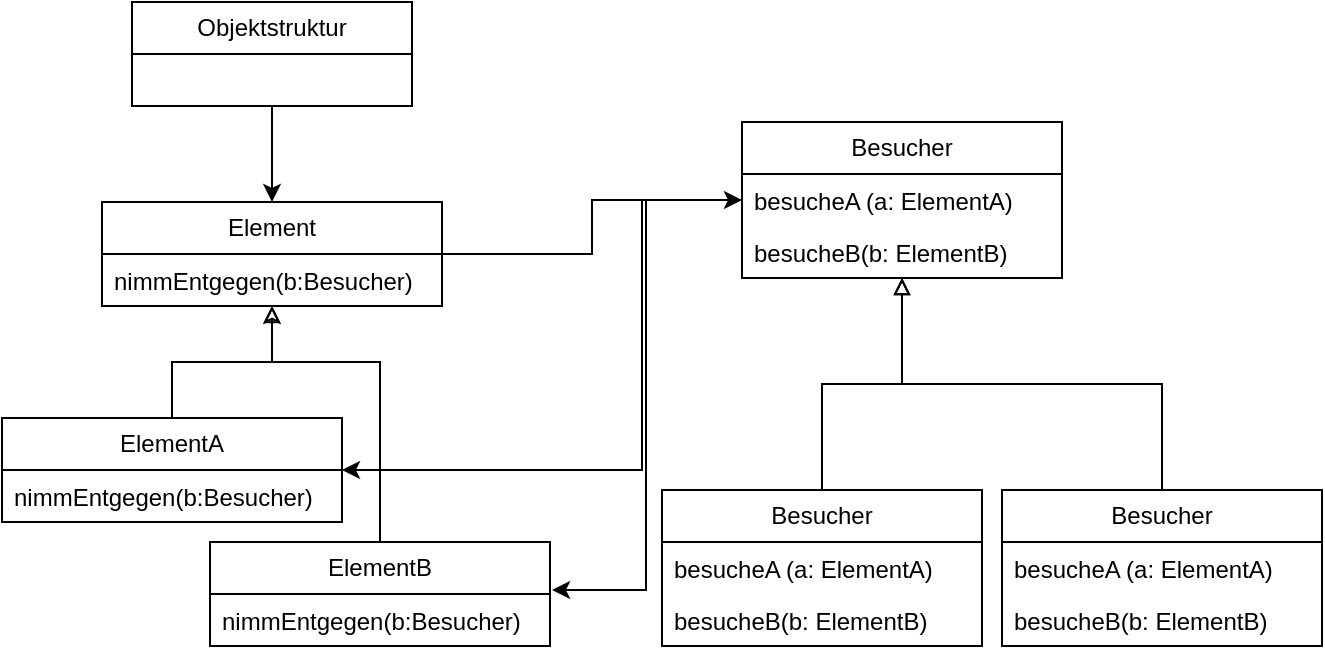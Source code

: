 <mxfile version="21.2.1" type="device">
  <diagram name="Page-1" id="ooZT6dQshF_mkVbr52Ac">
    <mxGraphModel dx="497" dy="864" grid="1" gridSize="10" guides="1" tooltips="1" connect="1" arrows="1" fold="1" page="1" pageScale="1" pageWidth="827" pageHeight="1169" math="0" shadow="0">
      <root>
        <mxCell id="0" />
        <mxCell id="1" parent="0" />
        <mxCell id="1E0d3udFdX0jAMSUMvHF-23" style="edgeStyle=orthogonalEdgeStyle;rounded=0;orthogonalLoop=1;jettySize=auto;html=1;exitX=0.5;exitY=1;exitDx=0;exitDy=0;entryX=0.5;entryY=0;entryDx=0;entryDy=0;" edge="1" parent="1" source="1E0d3udFdX0jAMSUMvHF-1" target="1E0d3udFdX0jAMSUMvHF-5">
          <mxGeometry relative="1" as="geometry" />
        </mxCell>
        <mxCell id="1E0d3udFdX0jAMSUMvHF-1" value="Objektstruktur" style="swimlane;fontStyle=0;childLayout=stackLayout;horizontal=1;startSize=26;fillColor=none;horizontalStack=0;resizeParent=1;resizeParentMax=0;resizeLast=0;collapsible=1;marginBottom=0;whiteSpace=wrap;html=1;" vertex="1" parent="1">
          <mxGeometry x="175" y="302" width="140" height="52" as="geometry" />
        </mxCell>
        <mxCell id="1E0d3udFdX0jAMSUMvHF-20" style="edgeStyle=orthogonalEdgeStyle;rounded=0;orthogonalLoop=1;jettySize=auto;html=1;" edge="1" parent="1" source="1E0d3udFdX0jAMSUMvHF-5" target="1E0d3udFdX0jAMSUMvHF-16">
          <mxGeometry relative="1" as="geometry" />
        </mxCell>
        <mxCell id="1E0d3udFdX0jAMSUMvHF-5" value="Element" style="swimlane;fontStyle=0;childLayout=stackLayout;horizontal=1;startSize=26;fillColor=none;horizontalStack=0;resizeParent=1;resizeParentMax=0;resizeLast=0;collapsible=1;marginBottom=0;whiteSpace=wrap;html=1;" vertex="1" parent="1">
          <mxGeometry x="160" y="402" width="170" height="52" as="geometry" />
        </mxCell>
        <mxCell id="1E0d3udFdX0jAMSUMvHF-6" value="nimmEntgegen(b:Besucher)" style="text;strokeColor=none;fillColor=none;align=left;verticalAlign=top;spacingLeft=4;spacingRight=4;overflow=hidden;rotatable=0;points=[[0,0.5],[1,0.5]];portConstraint=eastwest;whiteSpace=wrap;html=1;" vertex="1" parent="1E0d3udFdX0jAMSUMvHF-5">
          <mxGeometry y="26" width="170" height="26" as="geometry" />
        </mxCell>
        <mxCell id="1E0d3udFdX0jAMSUMvHF-14" style="edgeStyle=orthogonalEdgeStyle;rounded=0;orthogonalLoop=1;jettySize=auto;html=1;exitX=0.5;exitY=0;exitDx=0;exitDy=0;endArrow=classic;endFill=0;" edge="1" parent="1" source="1E0d3udFdX0jAMSUMvHF-9" target="1E0d3udFdX0jAMSUMvHF-5">
          <mxGeometry relative="1" as="geometry" />
        </mxCell>
        <mxCell id="1E0d3udFdX0jAMSUMvHF-9" value="ElementA" style="swimlane;fontStyle=0;childLayout=stackLayout;horizontal=1;startSize=26;fillColor=none;horizontalStack=0;resizeParent=1;resizeParentMax=0;resizeLast=0;collapsible=1;marginBottom=0;whiteSpace=wrap;html=1;" vertex="1" parent="1">
          <mxGeometry x="110" y="510" width="170" height="52" as="geometry" />
        </mxCell>
        <mxCell id="1E0d3udFdX0jAMSUMvHF-10" value="nimmEntgegen(b:Besucher)" style="text;strokeColor=none;fillColor=none;align=left;verticalAlign=top;spacingLeft=4;spacingRight=4;overflow=hidden;rotatable=0;points=[[0,0.5],[1,0.5]];portConstraint=eastwest;whiteSpace=wrap;html=1;" vertex="1" parent="1E0d3udFdX0jAMSUMvHF-9">
          <mxGeometry y="26" width="170" height="26" as="geometry" />
        </mxCell>
        <mxCell id="1E0d3udFdX0jAMSUMvHF-15" style="edgeStyle=orthogonalEdgeStyle;rounded=0;orthogonalLoop=1;jettySize=auto;html=1;endArrow=block;endFill=0;" edge="1" parent="1" source="1E0d3udFdX0jAMSUMvHF-11" target="1E0d3udFdX0jAMSUMvHF-5">
          <mxGeometry relative="1" as="geometry">
            <Array as="points">
              <mxPoint x="299" y="482" />
              <mxPoint x="245" y="482" />
            </Array>
          </mxGeometry>
        </mxCell>
        <mxCell id="1E0d3udFdX0jAMSUMvHF-11" value="ElementB" style="swimlane;fontStyle=0;childLayout=stackLayout;horizontal=1;startSize=26;fillColor=none;horizontalStack=0;resizeParent=1;resizeParentMax=0;resizeLast=0;collapsible=1;marginBottom=0;whiteSpace=wrap;html=1;" vertex="1" parent="1">
          <mxGeometry x="214" y="572" width="170" height="52" as="geometry" />
        </mxCell>
        <mxCell id="1E0d3udFdX0jAMSUMvHF-12" value="nimmEntgegen(b:Besucher)" style="text;strokeColor=none;fillColor=none;align=left;verticalAlign=top;spacingLeft=4;spacingRight=4;overflow=hidden;rotatable=0;points=[[0,0.5],[1,0.5]];portConstraint=eastwest;whiteSpace=wrap;html=1;" vertex="1" parent="1E0d3udFdX0jAMSUMvHF-11">
          <mxGeometry y="26" width="170" height="26" as="geometry" />
        </mxCell>
        <mxCell id="1E0d3udFdX0jAMSUMvHF-16" value="Besucher" style="swimlane;fontStyle=0;childLayout=stackLayout;horizontal=1;startSize=26;fillColor=none;horizontalStack=0;resizeParent=1;resizeParentMax=0;resizeLast=0;collapsible=1;marginBottom=0;whiteSpace=wrap;html=1;" vertex="1" parent="1">
          <mxGeometry x="480" y="362" width="160" height="78" as="geometry" />
        </mxCell>
        <mxCell id="1E0d3udFdX0jAMSUMvHF-17" value="besucheA (a: ElementA)" style="text;strokeColor=none;fillColor=none;align=left;verticalAlign=top;spacingLeft=4;spacingRight=4;overflow=hidden;rotatable=0;points=[[0,0.5],[1,0.5]];portConstraint=eastwest;whiteSpace=wrap;html=1;" vertex="1" parent="1E0d3udFdX0jAMSUMvHF-16">
          <mxGeometry y="26" width="160" height="26" as="geometry" />
        </mxCell>
        <mxCell id="1E0d3udFdX0jAMSUMvHF-18" value="besucheB(b: ElementB)" style="text;strokeColor=none;fillColor=none;align=left;verticalAlign=top;spacingLeft=4;spacingRight=4;overflow=hidden;rotatable=0;points=[[0,0.5],[1,0.5]];portConstraint=eastwest;whiteSpace=wrap;html=1;" vertex="1" parent="1E0d3udFdX0jAMSUMvHF-16">
          <mxGeometry y="52" width="160" height="26" as="geometry" />
        </mxCell>
        <mxCell id="1E0d3udFdX0jAMSUMvHF-21" style="edgeStyle=orthogonalEdgeStyle;rounded=0;orthogonalLoop=1;jettySize=auto;html=1;entryX=1;entryY=0.5;entryDx=0;entryDy=0;" edge="1" parent="1" source="1E0d3udFdX0jAMSUMvHF-17" target="1E0d3udFdX0jAMSUMvHF-9">
          <mxGeometry relative="1" as="geometry">
            <Array as="points">
              <mxPoint x="430" y="401" />
              <mxPoint x="430" y="536" />
            </Array>
          </mxGeometry>
        </mxCell>
        <mxCell id="1E0d3udFdX0jAMSUMvHF-22" style="edgeStyle=orthogonalEdgeStyle;rounded=0;orthogonalLoop=1;jettySize=auto;html=1;entryX=1.006;entryY=-0.077;entryDx=0;entryDy=0;entryPerimeter=0;" edge="1" parent="1" source="1E0d3udFdX0jAMSUMvHF-17" target="1E0d3udFdX0jAMSUMvHF-12">
          <mxGeometry relative="1" as="geometry" />
        </mxCell>
        <mxCell id="1E0d3udFdX0jAMSUMvHF-34" style="edgeStyle=orthogonalEdgeStyle;rounded=0;orthogonalLoop=1;jettySize=auto;html=1;endArrow=block;endFill=0;" edge="1" parent="1" source="1E0d3udFdX0jAMSUMvHF-28" target="1E0d3udFdX0jAMSUMvHF-16">
          <mxGeometry relative="1" as="geometry" />
        </mxCell>
        <mxCell id="1E0d3udFdX0jAMSUMvHF-28" value="Besucher" style="swimlane;fontStyle=0;childLayout=stackLayout;horizontal=1;startSize=26;fillColor=none;horizontalStack=0;resizeParent=1;resizeParentMax=0;resizeLast=0;collapsible=1;marginBottom=0;whiteSpace=wrap;html=1;" vertex="1" parent="1">
          <mxGeometry x="440" y="546" width="160" height="78" as="geometry" />
        </mxCell>
        <mxCell id="1E0d3udFdX0jAMSUMvHF-29" value="besucheA (a: ElementA)" style="text;strokeColor=none;fillColor=none;align=left;verticalAlign=top;spacingLeft=4;spacingRight=4;overflow=hidden;rotatable=0;points=[[0,0.5],[1,0.5]];portConstraint=eastwest;whiteSpace=wrap;html=1;" vertex="1" parent="1E0d3udFdX0jAMSUMvHF-28">
          <mxGeometry y="26" width="160" height="26" as="geometry" />
        </mxCell>
        <mxCell id="1E0d3udFdX0jAMSUMvHF-30" value="besucheB(b: ElementB)" style="text;strokeColor=none;fillColor=none;align=left;verticalAlign=top;spacingLeft=4;spacingRight=4;overflow=hidden;rotatable=0;points=[[0,0.5],[1,0.5]];portConstraint=eastwest;whiteSpace=wrap;html=1;" vertex="1" parent="1E0d3udFdX0jAMSUMvHF-28">
          <mxGeometry y="52" width="160" height="26" as="geometry" />
        </mxCell>
        <mxCell id="1E0d3udFdX0jAMSUMvHF-35" style="edgeStyle=orthogonalEdgeStyle;rounded=0;orthogonalLoop=1;jettySize=auto;html=1;endArrow=block;endFill=0;" edge="1" parent="1" source="1E0d3udFdX0jAMSUMvHF-31" target="1E0d3udFdX0jAMSUMvHF-16">
          <mxGeometry relative="1" as="geometry" />
        </mxCell>
        <mxCell id="1E0d3udFdX0jAMSUMvHF-31" value="Besucher" style="swimlane;fontStyle=0;childLayout=stackLayout;horizontal=1;startSize=26;fillColor=none;horizontalStack=0;resizeParent=1;resizeParentMax=0;resizeLast=0;collapsible=1;marginBottom=0;whiteSpace=wrap;html=1;" vertex="1" parent="1">
          <mxGeometry x="610" y="546" width="160" height="78" as="geometry" />
        </mxCell>
        <mxCell id="1E0d3udFdX0jAMSUMvHF-32" value="besucheA (a: ElementA)" style="text;strokeColor=none;fillColor=none;align=left;verticalAlign=top;spacingLeft=4;spacingRight=4;overflow=hidden;rotatable=0;points=[[0,0.5],[1,0.5]];portConstraint=eastwest;whiteSpace=wrap;html=1;" vertex="1" parent="1E0d3udFdX0jAMSUMvHF-31">
          <mxGeometry y="26" width="160" height="26" as="geometry" />
        </mxCell>
        <mxCell id="1E0d3udFdX0jAMSUMvHF-33" value="besucheB(b: ElementB)" style="text;strokeColor=none;fillColor=none;align=left;verticalAlign=top;spacingLeft=4;spacingRight=4;overflow=hidden;rotatable=0;points=[[0,0.5],[1,0.5]];portConstraint=eastwest;whiteSpace=wrap;html=1;" vertex="1" parent="1E0d3udFdX0jAMSUMvHF-31">
          <mxGeometry y="52" width="160" height="26" as="geometry" />
        </mxCell>
      </root>
    </mxGraphModel>
  </diagram>
</mxfile>
